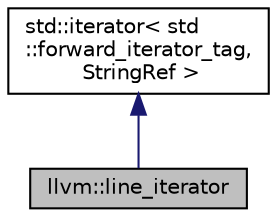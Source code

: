digraph "llvm::line_iterator"
{
 // LATEX_PDF_SIZE
  bgcolor="transparent";
  edge [fontname="Helvetica",fontsize="10",labelfontname="Helvetica",labelfontsize="10"];
  node [fontname="Helvetica",fontsize="10",shape="box"];
  Node1 [label="llvm::line_iterator",height=0.2,width=0.4,color="black", fillcolor="grey75", style="filled", fontcolor="black",tooltip="A forward iterator which reads text lines from a buffer."];
  Node2 -> Node1 [dir="back",color="midnightblue",fontsize="10",style="solid",fontname="Helvetica"];
  Node2 [label="std::iterator\< std\l::forward_iterator_tag,\l StringRef \>",height=0.2,width=0.4,color="black",tooltip=" "];
}
